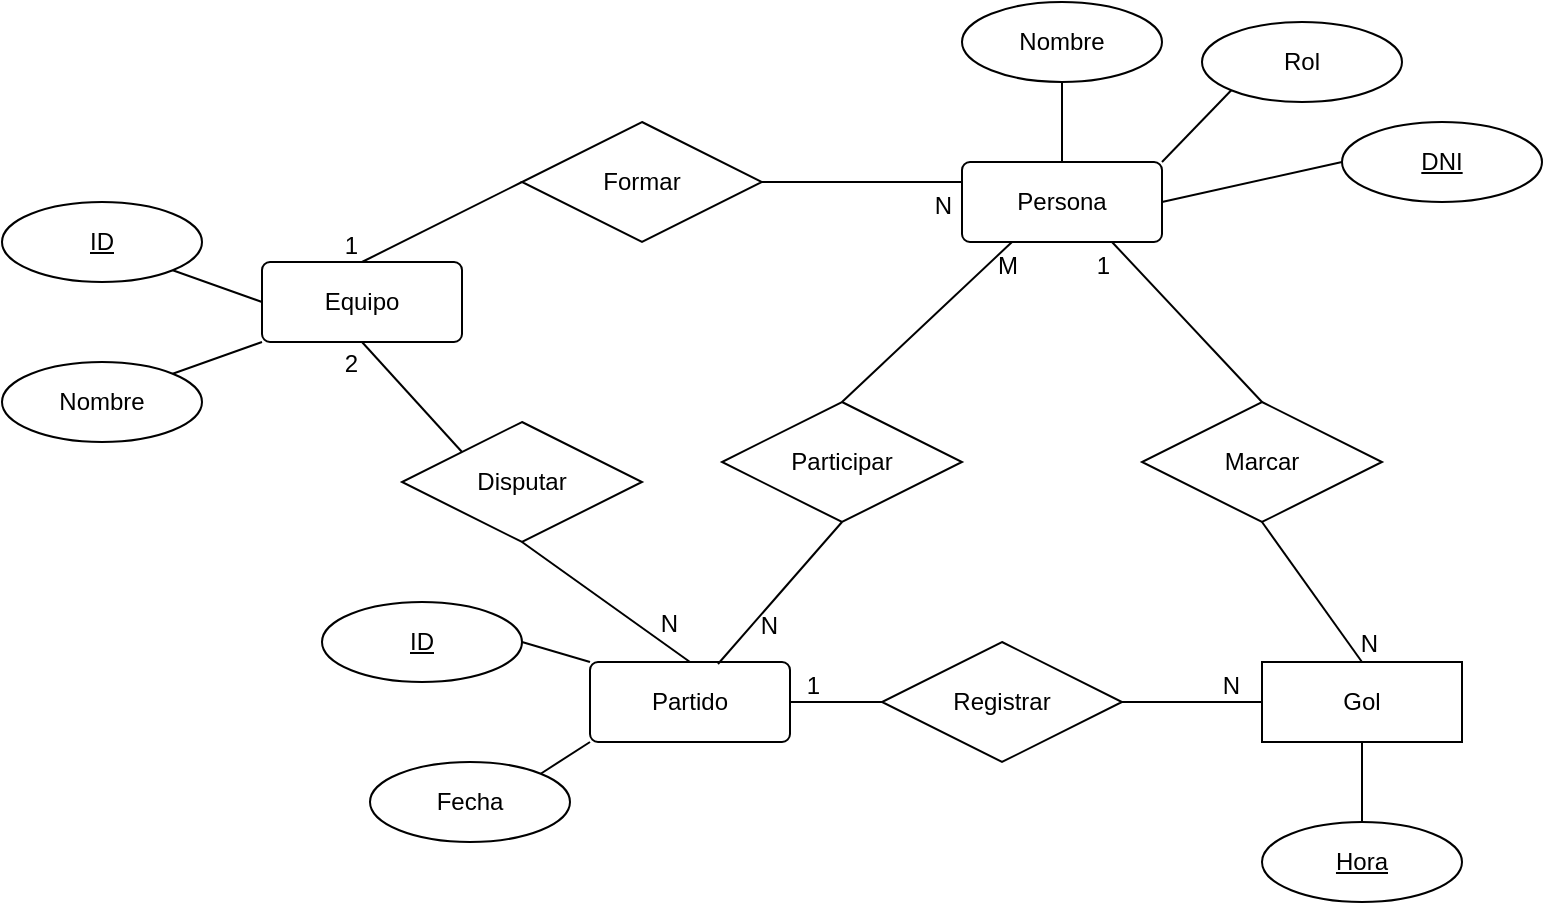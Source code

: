 <mxfile version="26.0.14">
  <diagram name="Página-1" id="2ugU1DN8MsGIeB9IdSv4">
    <mxGraphModel dx="1348" dy="750" grid="1" gridSize="10" guides="1" tooltips="1" connect="1" arrows="1" fold="1" page="1" pageScale="1" pageWidth="827" pageHeight="1169" math="0" shadow="0">
      <root>
        <mxCell id="0" />
        <mxCell id="1" parent="0" />
        <mxCell id="2_TXOjrueYty150TTpof-1" value="Persona" style="rounded=1;arcSize=10;whiteSpace=wrap;html=1;align=center;" vertex="1" parent="1">
          <mxGeometry x="500" y="380" width="100" height="40" as="geometry" />
        </mxCell>
        <mxCell id="2_TXOjrueYty150TTpof-2" value="Equipo" style="rounded=1;arcSize=10;whiteSpace=wrap;html=1;align=center;" vertex="1" parent="1">
          <mxGeometry x="150" y="430" width="100" height="40" as="geometry" />
        </mxCell>
        <mxCell id="2_TXOjrueYty150TTpof-3" value="Partido" style="rounded=1;arcSize=10;whiteSpace=wrap;html=1;align=center;" vertex="1" parent="1">
          <mxGeometry x="314" y="630" width="100" height="40" as="geometry" />
        </mxCell>
        <mxCell id="2_TXOjrueYty150TTpof-4" value="Gol" style="whiteSpace=wrap;html=1;align=center;" vertex="1" parent="1">
          <mxGeometry x="650" y="630" width="100" height="40" as="geometry" />
        </mxCell>
        <mxCell id="2_TXOjrueYty150TTpof-5" value="Disputar" style="shape=rhombus;perimeter=rhombusPerimeter;whiteSpace=wrap;html=1;align=center;" vertex="1" parent="1">
          <mxGeometry x="220" y="510" width="120" height="60" as="geometry" />
        </mxCell>
        <mxCell id="2_TXOjrueYty150TTpof-6" value="Formar" style="shape=rhombus;perimeter=rhombusPerimeter;whiteSpace=wrap;html=1;align=center;" vertex="1" parent="1">
          <mxGeometry x="280" y="360" width="120" height="60" as="geometry" />
        </mxCell>
        <mxCell id="2_TXOjrueYty150TTpof-8" value="DNI" style="ellipse;whiteSpace=wrap;html=1;align=center;fontStyle=4;" vertex="1" parent="1">
          <mxGeometry x="690" y="360" width="100" height="40" as="geometry" />
        </mxCell>
        <mxCell id="2_TXOjrueYty150TTpof-9" value="Nombre" style="ellipse;whiteSpace=wrap;html=1;align=center;" vertex="1" parent="1">
          <mxGeometry x="500" y="300" width="100" height="40" as="geometry" />
        </mxCell>
        <mxCell id="2_TXOjrueYty150TTpof-10" value="Rol" style="ellipse;whiteSpace=wrap;html=1;align=center;" vertex="1" parent="1">
          <mxGeometry x="620" y="310" width="100" height="40" as="geometry" />
        </mxCell>
        <mxCell id="2_TXOjrueYty150TTpof-11" value="" style="endArrow=none;html=1;rounded=0;entryX=0.5;entryY=1;entryDx=0;entryDy=0;exitX=0.5;exitY=0;exitDx=0;exitDy=0;" edge="1" parent="1" source="2_TXOjrueYty150TTpof-1" target="2_TXOjrueYty150TTpof-9">
          <mxGeometry relative="1" as="geometry">
            <mxPoint x="330" y="390" as="sourcePoint" />
            <mxPoint x="490" y="390" as="targetPoint" />
          </mxGeometry>
        </mxCell>
        <mxCell id="2_TXOjrueYty150TTpof-12" value="" style="endArrow=none;html=1;rounded=0;entryX=0;entryY=1;entryDx=0;entryDy=0;exitX=1;exitY=0;exitDx=0;exitDy=0;" edge="1" parent="1" source="2_TXOjrueYty150TTpof-1" target="2_TXOjrueYty150TTpof-10">
          <mxGeometry relative="1" as="geometry">
            <mxPoint x="330" y="390" as="sourcePoint" />
            <mxPoint x="490" y="390" as="targetPoint" />
          </mxGeometry>
        </mxCell>
        <mxCell id="2_TXOjrueYty150TTpof-13" value="" style="endArrow=none;html=1;rounded=0;entryX=0;entryY=0.5;entryDx=0;entryDy=0;exitX=1;exitY=0.5;exitDx=0;exitDy=0;" edge="1" parent="1" source="2_TXOjrueYty150TTpof-1" target="2_TXOjrueYty150TTpof-8">
          <mxGeometry relative="1" as="geometry">
            <mxPoint x="330" y="390" as="sourcePoint" />
            <mxPoint x="490" y="390" as="targetPoint" />
          </mxGeometry>
        </mxCell>
        <mxCell id="2_TXOjrueYty150TTpof-14" value="" style="endArrow=none;html=1;rounded=0;entryX=0.5;entryY=0;entryDx=0;entryDy=0;exitX=0;exitY=0.5;exitDx=0;exitDy=0;" edge="1" parent="1" source="2_TXOjrueYty150TTpof-6" target="2_TXOjrueYty150TTpof-2">
          <mxGeometry relative="1" as="geometry">
            <mxPoint x="330" y="390" as="sourcePoint" />
            <mxPoint x="490" y="390" as="targetPoint" />
          </mxGeometry>
        </mxCell>
        <mxCell id="2_TXOjrueYty150TTpof-15" value="1" style="resizable=0;html=1;whiteSpace=wrap;align=right;verticalAlign=bottom;" connectable="0" vertex="1" parent="2_TXOjrueYty150TTpof-14">
          <mxGeometry x="1" relative="1" as="geometry" />
        </mxCell>
        <mxCell id="2_TXOjrueYty150TTpof-16" value="" style="endArrow=none;html=1;rounded=0;entryX=0;entryY=0.25;entryDx=0;entryDy=0;exitX=1;exitY=0.5;exitDx=0;exitDy=0;" edge="1" parent="1" source="2_TXOjrueYty150TTpof-6" target="2_TXOjrueYty150TTpof-1">
          <mxGeometry relative="1" as="geometry">
            <mxPoint x="430" y="340" as="sourcePoint" />
            <mxPoint x="430" y="290" as="targetPoint" />
          </mxGeometry>
        </mxCell>
        <mxCell id="2_TXOjrueYty150TTpof-17" value="N" style="resizable=0;html=1;whiteSpace=wrap;align=right;verticalAlign=bottom;" connectable="0" vertex="1" parent="2_TXOjrueYty150TTpof-16">
          <mxGeometry x="1" relative="1" as="geometry">
            <mxPoint x="-4" y="20" as="offset" />
          </mxGeometry>
        </mxCell>
        <mxCell id="2_TXOjrueYty150TTpof-26" value="ID" style="ellipse;whiteSpace=wrap;html=1;align=center;fontStyle=4;" vertex="1" parent="1">
          <mxGeometry x="20" y="400" width="100" height="40" as="geometry" />
        </mxCell>
        <mxCell id="2_TXOjrueYty150TTpof-27" value="Nombre" style="ellipse;whiteSpace=wrap;html=1;align=center;" vertex="1" parent="1">
          <mxGeometry x="20" y="480" width="100" height="40" as="geometry" />
        </mxCell>
        <mxCell id="2_TXOjrueYty150TTpof-28" value="" style="endArrow=none;html=1;rounded=0;entryX=1;entryY=0;entryDx=0;entryDy=0;exitX=0;exitY=1;exitDx=0;exitDy=0;" edge="1" parent="1" source="2_TXOjrueYty150TTpof-2" target="2_TXOjrueYty150TTpof-27">
          <mxGeometry relative="1" as="geometry">
            <mxPoint x="330" y="390" as="sourcePoint" />
            <mxPoint x="490" y="390" as="targetPoint" />
          </mxGeometry>
        </mxCell>
        <mxCell id="2_TXOjrueYty150TTpof-29" value="" style="endArrow=none;html=1;rounded=0;entryX=0;entryY=0.5;entryDx=0;entryDy=0;exitX=1;exitY=1;exitDx=0;exitDy=0;" edge="1" parent="1" source="2_TXOjrueYty150TTpof-26" target="2_TXOjrueYty150TTpof-2">
          <mxGeometry relative="1" as="geometry">
            <mxPoint x="330" y="390" as="sourcePoint" />
            <mxPoint x="490" y="390" as="targetPoint" />
          </mxGeometry>
        </mxCell>
        <mxCell id="2_TXOjrueYty150TTpof-30" value="ID" style="ellipse;whiteSpace=wrap;html=1;align=center;fontStyle=4;" vertex="1" parent="1">
          <mxGeometry x="180" y="600" width="100" height="40" as="geometry" />
        </mxCell>
        <mxCell id="2_TXOjrueYty150TTpof-31" value="Fecha" style="ellipse;whiteSpace=wrap;html=1;align=center;" vertex="1" parent="1">
          <mxGeometry x="204" y="680" width="100" height="40" as="geometry" />
        </mxCell>
        <mxCell id="2_TXOjrueYty150TTpof-33" value="" style="endArrow=none;html=1;rounded=0;entryX=0;entryY=0;entryDx=0;entryDy=0;exitX=1;exitY=0.5;exitDx=0;exitDy=0;" edge="1" parent="1" source="2_TXOjrueYty150TTpof-30" target="2_TXOjrueYty150TTpof-3">
          <mxGeometry relative="1" as="geometry">
            <mxPoint x="330" y="490" as="sourcePoint" />
            <mxPoint x="490" y="490" as="targetPoint" />
          </mxGeometry>
        </mxCell>
        <mxCell id="2_TXOjrueYty150TTpof-34" value="" style="endArrow=none;html=1;rounded=0;entryX=0;entryY=1;entryDx=0;entryDy=0;exitX=1;exitY=0;exitDx=0;exitDy=0;" edge="1" parent="1" source="2_TXOjrueYty150TTpof-31" target="2_TXOjrueYty150TTpof-3">
          <mxGeometry relative="1" as="geometry">
            <mxPoint x="330" y="490" as="sourcePoint" />
            <mxPoint x="490" y="490" as="targetPoint" />
          </mxGeometry>
        </mxCell>
        <mxCell id="2_TXOjrueYty150TTpof-47" value="" style="endArrow=none;html=1;rounded=0;entryX=0.5;entryY=0;entryDx=0;entryDy=0;exitX=0.5;exitY=1;exitDx=0;exitDy=0;" edge="1" parent="1" source="2_TXOjrueYty150TTpof-5" target="2_TXOjrueYty150TTpof-3">
          <mxGeometry relative="1" as="geometry">
            <mxPoint x="330" y="490" as="sourcePoint" />
            <mxPoint x="490" y="490" as="targetPoint" />
          </mxGeometry>
        </mxCell>
        <mxCell id="2_TXOjrueYty150TTpof-48" value="N" style="resizable=0;html=1;whiteSpace=wrap;align=right;verticalAlign=bottom;" connectable="0" vertex="1" parent="2_TXOjrueYty150TTpof-47">
          <mxGeometry x="1" relative="1" as="geometry">
            <mxPoint x="-4" y="-10" as="offset" />
          </mxGeometry>
        </mxCell>
        <mxCell id="2_TXOjrueYty150TTpof-49" value="Participar" style="shape=rhombus;perimeter=rhombusPerimeter;whiteSpace=wrap;html=1;align=center;" vertex="1" parent="1">
          <mxGeometry x="380" y="500" width="120" height="60" as="geometry" />
        </mxCell>
        <mxCell id="2_TXOjrueYty150TTpof-50" value="" style="endArrow=none;html=1;rounded=0;entryX=0.64;entryY=0.025;entryDx=0;entryDy=0;entryPerimeter=0;exitX=0.5;exitY=1;exitDx=0;exitDy=0;" edge="1" parent="1" source="2_TXOjrueYty150TTpof-49" target="2_TXOjrueYty150TTpof-3">
          <mxGeometry relative="1" as="geometry">
            <mxPoint x="330" y="490" as="sourcePoint" />
            <mxPoint x="490" y="490" as="targetPoint" />
          </mxGeometry>
        </mxCell>
        <mxCell id="2_TXOjrueYty150TTpof-51" value="N" style="resizable=0;html=1;whiteSpace=wrap;align=right;verticalAlign=bottom;" connectable="0" vertex="1" parent="2_TXOjrueYty150TTpof-50">
          <mxGeometry x="1" relative="1" as="geometry">
            <mxPoint x="32" y="-11" as="offset" />
          </mxGeometry>
        </mxCell>
        <mxCell id="2_TXOjrueYty150TTpof-52" value="" style="endArrow=none;html=1;rounded=0;entryX=0.25;entryY=1;entryDx=0;entryDy=0;exitX=0.5;exitY=0;exitDx=0;exitDy=0;" edge="1" parent="1" source="2_TXOjrueYty150TTpof-49" target="2_TXOjrueYty150TTpof-1">
          <mxGeometry relative="1" as="geometry">
            <mxPoint x="330" y="490" as="sourcePoint" />
            <mxPoint x="490" y="490" as="targetPoint" />
          </mxGeometry>
        </mxCell>
        <mxCell id="2_TXOjrueYty150TTpof-53" value="M" style="resizable=0;html=1;whiteSpace=wrap;align=right;verticalAlign=bottom;" connectable="0" vertex="1" parent="2_TXOjrueYty150TTpof-52">
          <mxGeometry x="1" relative="1" as="geometry">
            <mxPoint x="5" y="20" as="offset" />
          </mxGeometry>
        </mxCell>
        <mxCell id="2_TXOjrueYty150TTpof-54" value="Marcar" style="shape=rhombus;perimeter=rhombusPerimeter;whiteSpace=wrap;html=1;align=center;" vertex="1" parent="1">
          <mxGeometry x="590" y="500" width="120" height="60" as="geometry" />
        </mxCell>
        <mxCell id="2_TXOjrueYty150TTpof-55" value="" style="endArrow=none;html=1;rounded=0;entryX=0.5;entryY=1;entryDx=0;entryDy=0;exitX=0;exitY=0;exitDx=0;exitDy=0;" edge="1" parent="1" source="2_TXOjrueYty150TTpof-5" target="2_TXOjrueYty150TTpof-2">
          <mxGeometry relative="1" as="geometry">
            <mxPoint x="330" y="490" as="sourcePoint" />
            <mxPoint x="490" y="490" as="targetPoint" />
          </mxGeometry>
        </mxCell>
        <mxCell id="2_TXOjrueYty150TTpof-56" value="2" style="resizable=0;html=1;whiteSpace=wrap;align=right;verticalAlign=bottom;" connectable="0" vertex="1" parent="2_TXOjrueYty150TTpof-55">
          <mxGeometry x="1" relative="1" as="geometry">
            <mxPoint y="20" as="offset" />
          </mxGeometry>
        </mxCell>
        <mxCell id="2_TXOjrueYty150TTpof-59" value="" style="endArrow=none;html=1;rounded=0;exitX=0.5;exitY=1;exitDx=0;exitDy=0;entryX=0.5;entryY=0;entryDx=0;entryDy=0;" edge="1" parent="1" source="2_TXOjrueYty150TTpof-54" target="2_TXOjrueYty150TTpof-4">
          <mxGeometry relative="1" as="geometry">
            <mxPoint x="600" y="585" as="sourcePoint" />
            <mxPoint x="760" y="585" as="targetPoint" />
          </mxGeometry>
        </mxCell>
        <mxCell id="2_TXOjrueYty150TTpof-60" value="N" style="resizable=0;html=1;whiteSpace=wrap;align=right;verticalAlign=bottom;" connectable="0" vertex="1" parent="2_TXOjrueYty150TTpof-59">
          <mxGeometry x="1" relative="1" as="geometry">
            <mxPoint x="10" as="offset" />
          </mxGeometry>
        </mxCell>
        <mxCell id="2_TXOjrueYty150TTpof-61" value="" style="endArrow=none;html=1;rounded=0;entryX=0.75;entryY=1;entryDx=0;entryDy=0;exitX=0.5;exitY=0;exitDx=0;exitDy=0;" edge="1" parent="1" source="2_TXOjrueYty150TTpof-54" target="2_TXOjrueYty150TTpof-1">
          <mxGeometry relative="1" as="geometry">
            <mxPoint x="330" y="490" as="sourcePoint" />
            <mxPoint x="490" y="490" as="targetPoint" />
          </mxGeometry>
        </mxCell>
        <mxCell id="2_TXOjrueYty150TTpof-62" value="1" style="resizable=0;html=1;whiteSpace=wrap;align=right;verticalAlign=bottom;" connectable="0" vertex="1" parent="2_TXOjrueYty150TTpof-61">
          <mxGeometry x="1" relative="1" as="geometry">
            <mxPoint y="20" as="offset" />
          </mxGeometry>
        </mxCell>
        <mxCell id="2_TXOjrueYty150TTpof-63" value="&lt;u&gt;Hora&lt;/u&gt;" style="ellipse;whiteSpace=wrap;html=1;align=center;" vertex="1" parent="1">
          <mxGeometry x="650" y="710" width="100" height="40" as="geometry" />
        </mxCell>
        <mxCell id="2_TXOjrueYty150TTpof-64" value="" style="endArrow=none;html=1;rounded=0;entryX=0.5;entryY=0;entryDx=0;entryDy=0;exitX=0.5;exitY=1;exitDx=0;exitDy=0;" edge="1" parent="1" source="2_TXOjrueYty150TTpof-4" target="2_TXOjrueYty150TTpof-63">
          <mxGeometry relative="1" as="geometry">
            <mxPoint x="330" y="490" as="sourcePoint" />
            <mxPoint x="490" y="490" as="targetPoint" />
          </mxGeometry>
        </mxCell>
        <mxCell id="2_TXOjrueYty150TTpof-65" value="Registrar" style="shape=rhombus;perimeter=rhombusPerimeter;whiteSpace=wrap;html=1;align=center;" vertex="1" parent="1">
          <mxGeometry x="460" y="620" width="120" height="60" as="geometry" />
        </mxCell>
        <mxCell id="2_TXOjrueYty150TTpof-66" value="" style="endArrow=none;html=1;rounded=0;entryX=0;entryY=0.5;entryDx=0;entryDy=0;exitX=1;exitY=0.5;exitDx=0;exitDy=0;" edge="1" parent="1" source="2_TXOjrueYty150TTpof-65" target="2_TXOjrueYty150TTpof-4">
          <mxGeometry relative="1" as="geometry">
            <mxPoint x="330" y="490" as="sourcePoint" />
            <mxPoint x="490" y="490" as="targetPoint" />
          </mxGeometry>
        </mxCell>
        <mxCell id="2_TXOjrueYty150TTpof-67" value="N" style="resizable=0;html=1;whiteSpace=wrap;align=right;verticalAlign=bottom;" connectable="0" vertex="1" parent="2_TXOjrueYty150TTpof-66">
          <mxGeometry x="1" relative="1" as="geometry">
            <mxPoint x="-10" as="offset" />
          </mxGeometry>
        </mxCell>
        <mxCell id="2_TXOjrueYty150TTpof-68" value="" style="endArrow=none;html=1;rounded=0;entryX=1;entryY=0.5;entryDx=0;entryDy=0;exitX=0;exitY=0.5;exitDx=0;exitDy=0;" edge="1" parent="1" source="2_TXOjrueYty150TTpof-65" target="2_TXOjrueYty150TTpof-3">
          <mxGeometry relative="1" as="geometry">
            <mxPoint x="330" y="490" as="sourcePoint" />
            <mxPoint x="490" y="490" as="targetPoint" />
          </mxGeometry>
        </mxCell>
        <mxCell id="2_TXOjrueYty150TTpof-69" value="1" style="resizable=0;html=1;whiteSpace=wrap;align=right;verticalAlign=bottom;" connectable="0" vertex="1" parent="2_TXOjrueYty150TTpof-68">
          <mxGeometry x="1" relative="1" as="geometry">
            <mxPoint x="16" as="offset" />
          </mxGeometry>
        </mxCell>
      </root>
    </mxGraphModel>
  </diagram>
</mxfile>
